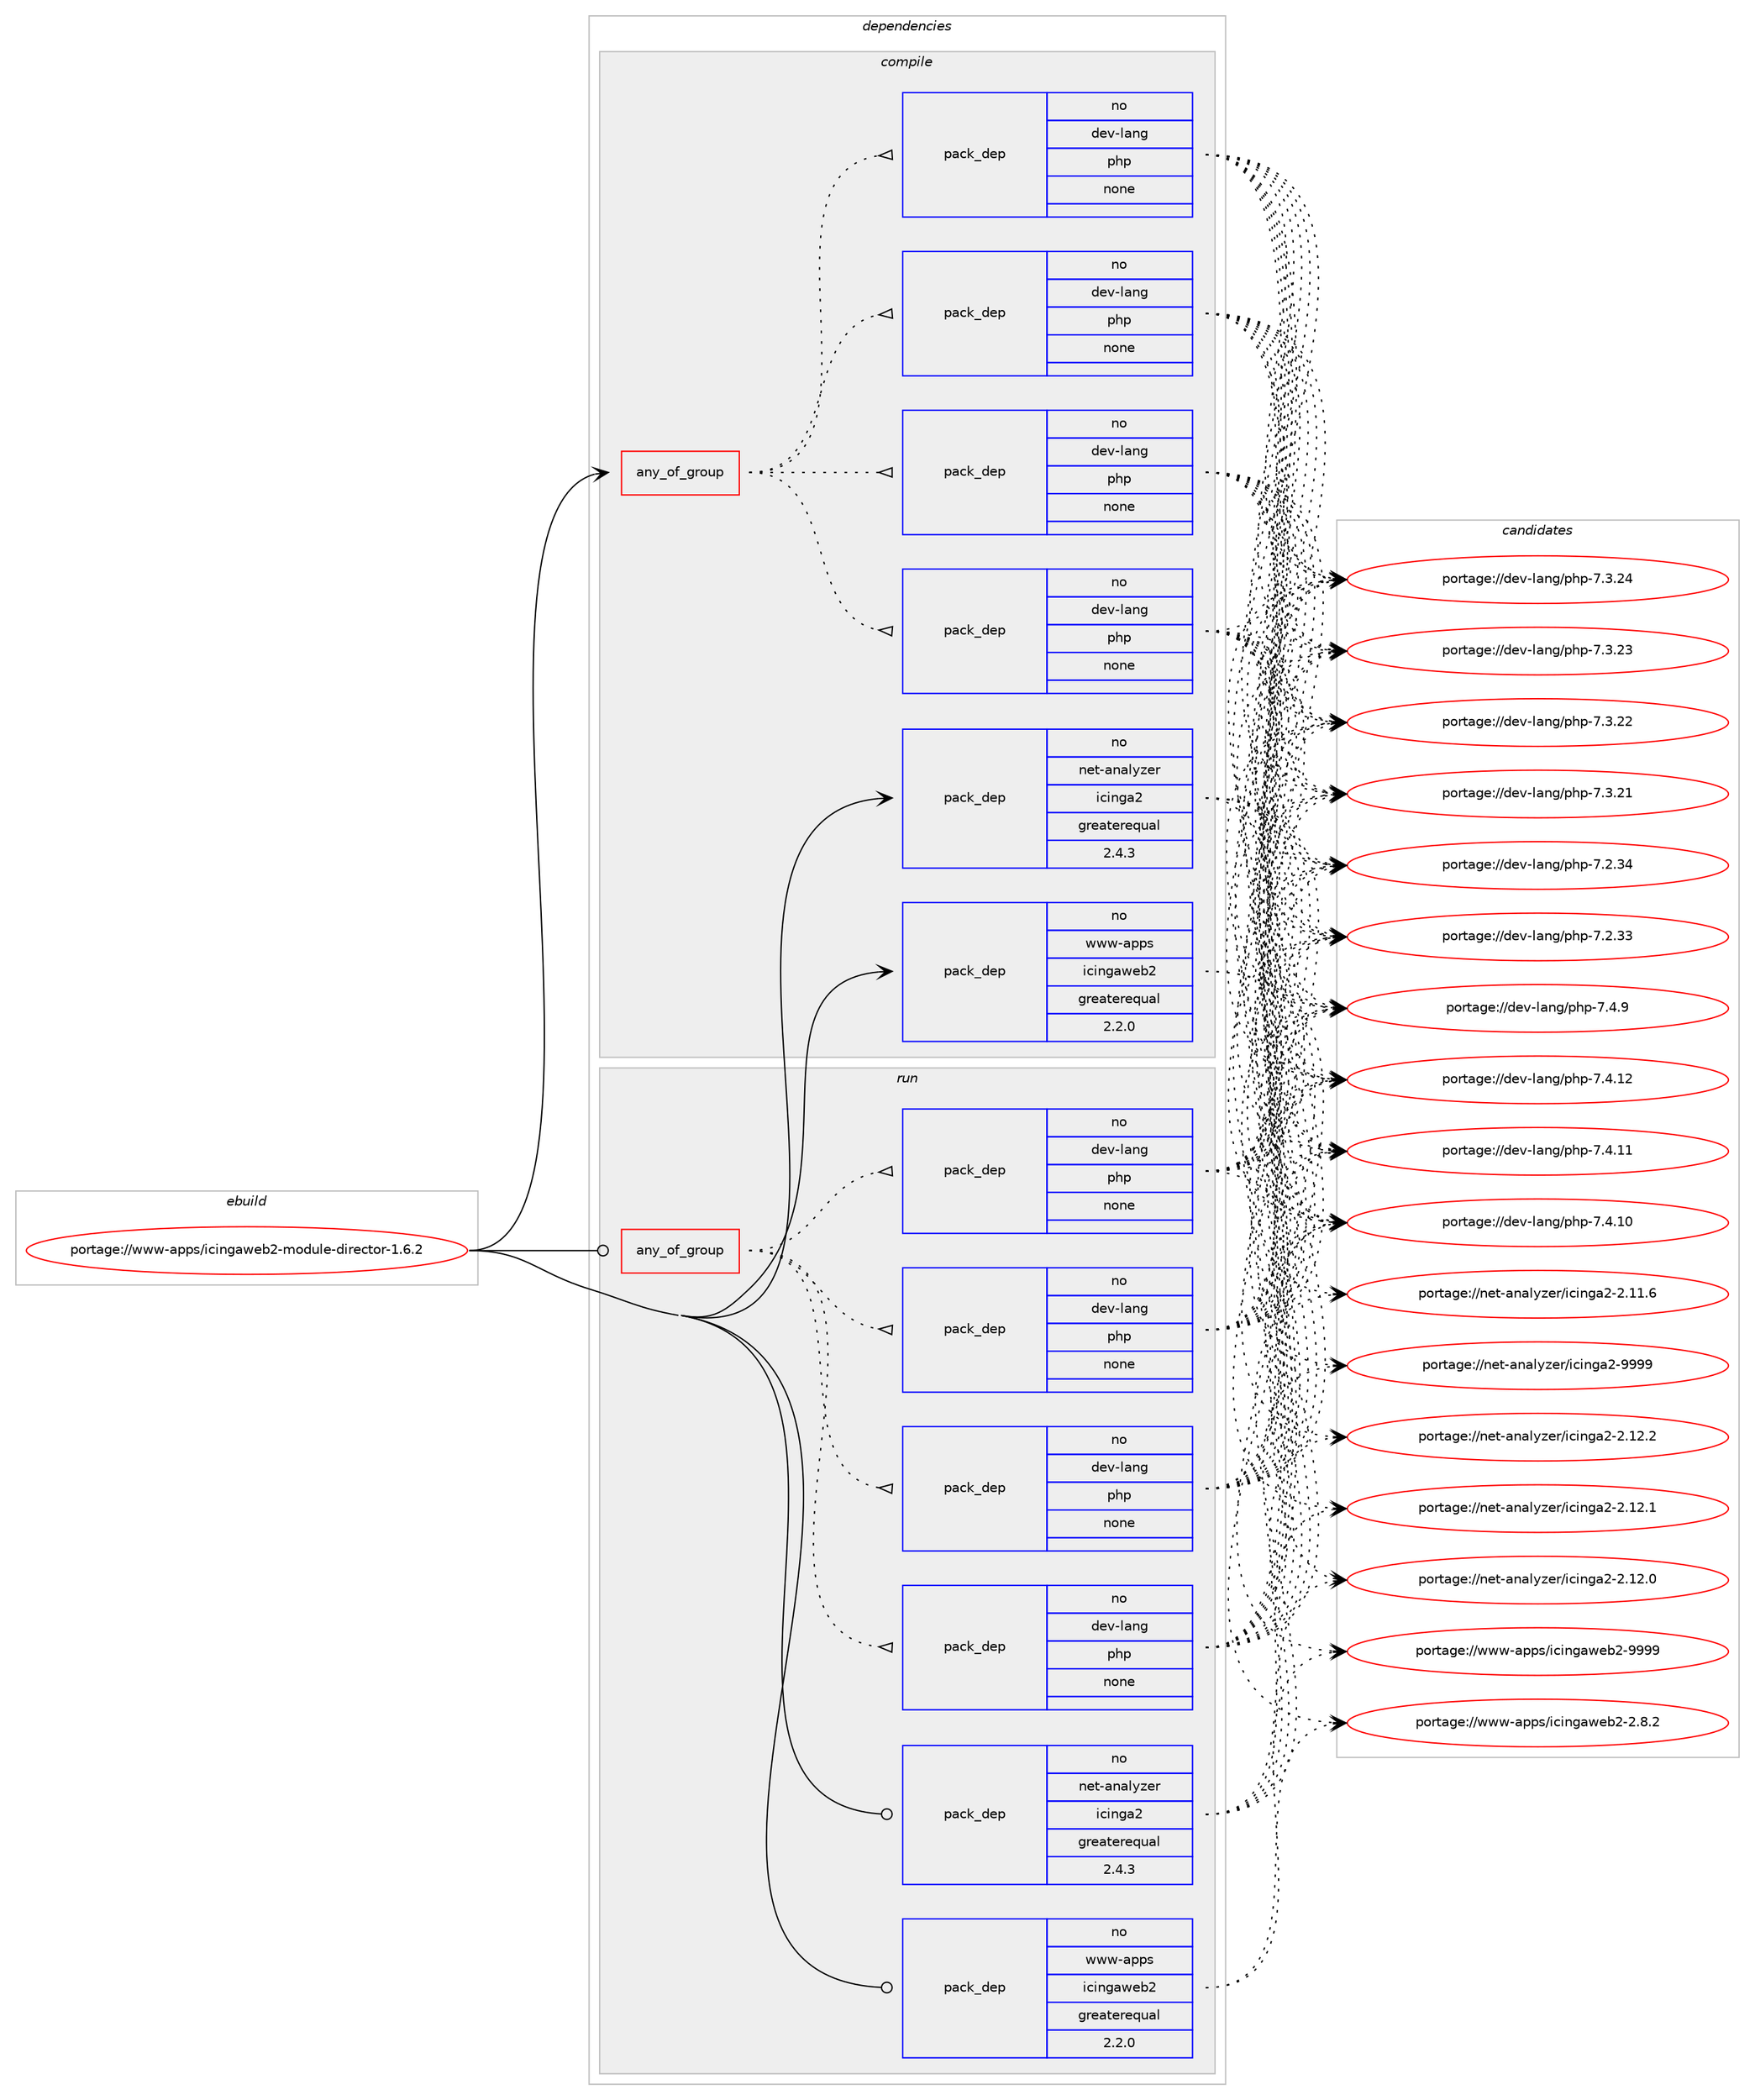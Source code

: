 digraph prolog {

# *************
# Graph options
# *************

newrank=true;
concentrate=true;
compound=true;
graph [rankdir=LR,fontname=Helvetica,fontsize=10,ranksep=1.5];#, ranksep=2.5, nodesep=0.2];
edge  [arrowhead=vee];
node  [fontname=Helvetica,fontsize=10];

# **********
# The ebuild
# **********

subgraph cluster_leftcol {
color=gray;
rank=same;
label=<<i>ebuild</i>>;
id [label="portage://www-apps/icingaweb2-module-director-1.6.2", color=red, width=4, href="../www-apps/icingaweb2-module-director-1.6.2.svg"];
}

# ****************
# The dependencies
# ****************

subgraph cluster_midcol {
color=gray;
label=<<i>dependencies</i>>;
subgraph cluster_compile {
fillcolor="#eeeeee";
style=filled;
label=<<i>compile</i>>;
subgraph any8 {
dependency1206 [label=<<TABLE BORDER="0" CELLBORDER="1" CELLSPACING="0" CELLPADDING="4"><TR><TD CELLPADDING="10">any_of_group</TD></TR></TABLE>>, shape=none, color=red];subgraph pack1114 {
dependency1207 [label=<<TABLE BORDER="0" CELLBORDER="1" CELLSPACING="0" CELLPADDING="4" WIDTH="220"><TR><TD ROWSPAN="6" CELLPADDING="30">pack_dep</TD></TR><TR><TD WIDTH="110">no</TD></TR><TR><TD>dev-lang</TD></TR><TR><TD>php</TD></TR><TR><TD>none</TD></TR><TR><TD></TD></TR></TABLE>>, shape=none, color=blue];
}
dependency1206:e -> dependency1207:w [weight=20,style="dotted",arrowhead="oinv"];
subgraph pack1115 {
dependency1208 [label=<<TABLE BORDER="0" CELLBORDER="1" CELLSPACING="0" CELLPADDING="4" WIDTH="220"><TR><TD ROWSPAN="6" CELLPADDING="30">pack_dep</TD></TR><TR><TD WIDTH="110">no</TD></TR><TR><TD>dev-lang</TD></TR><TR><TD>php</TD></TR><TR><TD>none</TD></TR><TR><TD></TD></TR></TABLE>>, shape=none, color=blue];
}
dependency1206:e -> dependency1208:w [weight=20,style="dotted",arrowhead="oinv"];
subgraph pack1116 {
dependency1209 [label=<<TABLE BORDER="0" CELLBORDER="1" CELLSPACING="0" CELLPADDING="4" WIDTH="220"><TR><TD ROWSPAN="6" CELLPADDING="30">pack_dep</TD></TR><TR><TD WIDTH="110">no</TD></TR><TR><TD>dev-lang</TD></TR><TR><TD>php</TD></TR><TR><TD>none</TD></TR><TR><TD></TD></TR></TABLE>>, shape=none, color=blue];
}
dependency1206:e -> dependency1209:w [weight=20,style="dotted",arrowhead="oinv"];
subgraph pack1117 {
dependency1210 [label=<<TABLE BORDER="0" CELLBORDER="1" CELLSPACING="0" CELLPADDING="4" WIDTH="220"><TR><TD ROWSPAN="6" CELLPADDING="30">pack_dep</TD></TR><TR><TD WIDTH="110">no</TD></TR><TR><TD>dev-lang</TD></TR><TR><TD>php</TD></TR><TR><TD>none</TD></TR><TR><TD></TD></TR></TABLE>>, shape=none, color=blue];
}
dependency1206:e -> dependency1210:w [weight=20,style="dotted",arrowhead="oinv"];
}
id:e -> dependency1206:w [weight=20,style="solid",arrowhead="vee"];
subgraph pack1118 {
dependency1211 [label=<<TABLE BORDER="0" CELLBORDER="1" CELLSPACING="0" CELLPADDING="4" WIDTH="220"><TR><TD ROWSPAN="6" CELLPADDING="30">pack_dep</TD></TR><TR><TD WIDTH="110">no</TD></TR><TR><TD>net-analyzer</TD></TR><TR><TD>icinga2</TD></TR><TR><TD>greaterequal</TD></TR><TR><TD>2.4.3</TD></TR></TABLE>>, shape=none, color=blue];
}
id:e -> dependency1211:w [weight=20,style="solid",arrowhead="vee"];
subgraph pack1119 {
dependency1212 [label=<<TABLE BORDER="0" CELLBORDER="1" CELLSPACING="0" CELLPADDING="4" WIDTH="220"><TR><TD ROWSPAN="6" CELLPADDING="30">pack_dep</TD></TR><TR><TD WIDTH="110">no</TD></TR><TR><TD>www-apps</TD></TR><TR><TD>icingaweb2</TD></TR><TR><TD>greaterequal</TD></TR><TR><TD>2.2.0</TD></TR></TABLE>>, shape=none, color=blue];
}
id:e -> dependency1212:w [weight=20,style="solid",arrowhead="vee"];
}
subgraph cluster_compileandrun {
fillcolor="#eeeeee";
style=filled;
label=<<i>compile and run</i>>;
}
subgraph cluster_run {
fillcolor="#eeeeee";
style=filled;
label=<<i>run</i>>;
subgraph any9 {
dependency1213 [label=<<TABLE BORDER="0" CELLBORDER="1" CELLSPACING="0" CELLPADDING="4"><TR><TD CELLPADDING="10">any_of_group</TD></TR></TABLE>>, shape=none, color=red];subgraph pack1120 {
dependency1214 [label=<<TABLE BORDER="0" CELLBORDER="1" CELLSPACING="0" CELLPADDING="4" WIDTH="220"><TR><TD ROWSPAN="6" CELLPADDING="30">pack_dep</TD></TR><TR><TD WIDTH="110">no</TD></TR><TR><TD>dev-lang</TD></TR><TR><TD>php</TD></TR><TR><TD>none</TD></TR><TR><TD></TD></TR></TABLE>>, shape=none, color=blue];
}
dependency1213:e -> dependency1214:w [weight=20,style="dotted",arrowhead="oinv"];
subgraph pack1121 {
dependency1215 [label=<<TABLE BORDER="0" CELLBORDER="1" CELLSPACING="0" CELLPADDING="4" WIDTH="220"><TR><TD ROWSPAN="6" CELLPADDING="30">pack_dep</TD></TR><TR><TD WIDTH="110">no</TD></TR><TR><TD>dev-lang</TD></TR><TR><TD>php</TD></TR><TR><TD>none</TD></TR><TR><TD></TD></TR></TABLE>>, shape=none, color=blue];
}
dependency1213:e -> dependency1215:w [weight=20,style="dotted",arrowhead="oinv"];
subgraph pack1122 {
dependency1216 [label=<<TABLE BORDER="0" CELLBORDER="1" CELLSPACING="0" CELLPADDING="4" WIDTH="220"><TR><TD ROWSPAN="6" CELLPADDING="30">pack_dep</TD></TR><TR><TD WIDTH="110">no</TD></TR><TR><TD>dev-lang</TD></TR><TR><TD>php</TD></TR><TR><TD>none</TD></TR><TR><TD></TD></TR></TABLE>>, shape=none, color=blue];
}
dependency1213:e -> dependency1216:w [weight=20,style="dotted",arrowhead="oinv"];
subgraph pack1123 {
dependency1217 [label=<<TABLE BORDER="0" CELLBORDER="1" CELLSPACING="0" CELLPADDING="4" WIDTH="220"><TR><TD ROWSPAN="6" CELLPADDING="30">pack_dep</TD></TR><TR><TD WIDTH="110">no</TD></TR><TR><TD>dev-lang</TD></TR><TR><TD>php</TD></TR><TR><TD>none</TD></TR><TR><TD></TD></TR></TABLE>>, shape=none, color=blue];
}
dependency1213:e -> dependency1217:w [weight=20,style="dotted",arrowhead="oinv"];
}
id:e -> dependency1213:w [weight=20,style="solid",arrowhead="odot"];
subgraph pack1124 {
dependency1218 [label=<<TABLE BORDER="0" CELLBORDER="1" CELLSPACING="0" CELLPADDING="4" WIDTH="220"><TR><TD ROWSPAN="6" CELLPADDING="30">pack_dep</TD></TR><TR><TD WIDTH="110">no</TD></TR><TR><TD>net-analyzer</TD></TR><TR><TD>icinga2</TD></TR><TR><TD>greaterequal</TD></TR><TR><TD>2.4.3</TD></TR></TABLE>>, shape=none, color=blue];
}
id:e -> dependency1218:w [weight=20,style="solid",arrowhead="odot"];
subgraph pack1125 {
dependency1219 [label=<<TABLE BORDER="0" CELLBORDER="1" CELLSPACING="0" CELLPADDING="4" WIDTH="220"><TR><TD ROWSPAN="6" CELLPADDING="30">pack_dep</TD></TR><TR><TD WIDTH="110">no</TD></TR><TR><TD>www-apps</TD></TR><TR><TD>icingaweb2</TD></TR><TR><TD>greaterequal</TD></TR><TR><TD>2.2.0</TD></TR></TABLE>>, shape=none, color=blue];
}
id:e -> dependency1219:w [weight=20,style="solid",arrowhead="odot"];
}
}

# **************
# The candidates
# **************

subgraph cluster_choices {
rank=same;
color=gray;
label=<<i>candidates</i>>;

subgraph choice1114 {
color=black;
nodesep=1;
choice100101118451089711010347112104112455546524657 [label="portage://dev-lang/php-7.4.9", color=red, width=4,href="../dev-lang/php-7.4.9.svg"];
choice10010111845108971101034711210411245554652464950 [label="portage://dev-lang/php-7.4.12", color=red, width=4,href="../dev-lang/php-7.4.12.svg"];
choice10010111845108971101034711210411245554652464949 [label="portage://dev-lang/php-7.4.11", color=red, width=4,href="../dev-lang/php-7.4.11.svg"];
choice10010111845108971101034711210411245554652464948 [label="portage://dev-lang/php-7.4.10", color=red, width=4,href="../dev-lang/php-7.4.10.svg"];
choice10010111845108971101034711210411245554651465052 [label="portage://dev-lang/php-7.3.24", color=red, width=4,href="../dev-lang/php-7.3.24.svg"];
choice10010111845108971101034711210411245554651465051 [label="portage://dev-lang/php-7.3.23", color=red, width=4,href="../dev-lang/php-7.3.23.svg"];
choice10010111845108971101034711210411245554651465050 [label="portage://dev-lang/php-7.3.22", color=red, width=4,href="../dev-lang/php-7.3.22.svg"];
choice10010111845108971101034711210411245554651465049 [label="portage://dev-lang/php-7.3.21", color=red, width=4,href="../dev-lang/php-7.3.21.svg"];
choice10010111845108971101034711210411245554650465152 [label="portage://dev-lang/php-7.2.34", color=red, width=4,href="../dev-lang/php-7.2.34.svg"];
choice10010111845108971101034711210411245554650465151 [label="portage://dev-lang/php-7.2.33", color=red, width=4,href="../dev-lang/php-7.2.33.svg"];
dependency1207:e -> choice100101118451089711010347112104112455546524657:w [style=dotted,weight="100"];
dependency1207:e -> choice10010111845108971101034711210411245554652464950:w [style=dotted,weight="100"];
dependency1207:e -> choice10010111845108971101034711210411245554652464949:w [style=dotted,weight="100"];
dependency1207:e -> choice10010111845108971101034711210411245554652464948:w [style=dotted,weight="100"];
dependency1207:e -> choice10010111845108971101034711210411245554651465052:w [style=dotted,weight="100"];
dependency1207:e -> choice10010111845108971101034711210411245554651465051:w [style=dotted,weight="100"];
dependency1207:e -> choice10010111845108971101034711210411245554651465050:w [style=dotted,weight="100"];
dependency1207:e -> choice10010111845108971101034711210411245554651465049:w [style=dotted,weight="100"];
dependency1207:e -> choice10010111845108971101034711210411245554650465152:w [style=dotted,weight="100"];
dependency1207:e -> choice10010111845108971101034711210411245554650465151:w [style=dotted,weight="100"];
}
subgraph choice1115 {
color=black;
nodesep=1;
choice100101118451089711010347112104112455546524657 [label="portage://dev-lang/php-7.4.9", color=red, width=4,href="../dev-lang/php-7.4.9.svg"];
choice10010111845108971101034711210411245554652464950 [label="portage://dev-lang/php-7.4.12", color=red, width=4,href="../dev-lang/php-7.4.12.svg"];
choice10010111845108971101034711210411245554652464949 [label="portage://dev-lang/php-7.4.11", color=red, width=4,href="../dev-lang/php-7.4.11.svg"];
choice10010111845108971101034711210411245554652464948 [label="portage://dev-lang/php-7.4.10", color=red, width=4,href="../dev-lang/php-7.4.10.svg"];
choice10010111845108971101034711210411245554651465052 [label="portage://dev-lang/php-7.3.24", color=red, width=4,href="../dev-lang/php-7.3.24.svg"];
choice10010111845108971101034711210411245554651465051 [label="portage://dev-lang/php-7.3.23", color=red, width=4,href="../dev-lang/php-7.3.23.svg"];
choice10010111845108971101034711210411245554651465050 [label="portage://dev-lang/php-7.3.22", color=red, width=4,href="../dev-lang/php-7.3.22.svg"];
choice10010111845108971101034711210411245554651465049 [label="portage://dev-lang/php-7.3.21", color=red, width=4,href="../dev-lang/php-7.3.21.svg"];
choice10010111845108971101034711210411245554650465152 [label="portage://dev-lang/php-7.2.34", color=red, width=4,href="../dev-lang/php-7.2.34.svg"];
choice10010111845108971101034711210411245554650465151 [label="portage://dev-lang/php-7.2.33", color=red, width=4,href="../dev-lang/php-7.2.33.svg"];
dependency1208:e -> choice100101118451089711010347112104112455546524657:w [style=dotted,weight="100"];
dependency1208:e -> choice10010111845108971101034711210411245554652464950:w [style=dotted,weight="100"];
dependency1208:e -> choice10010111845108971101034711210411245554652464949:w [style=dotted,weight="100"];
dependency1208:e -> choice10010111845108971101034711210411245554652464948:w [style=dotted,weight="100"];
dependency1208:e -> choice10010111845108971101034711210411245554651465052:w [style=dotted,weight="100"];
dependency1208:e -> choice10010111845108971101034711210411245554651465051:w [style=dotted,weight="100"];
dependency1208:e -> choice10010111845108971101034711210411245554651465050:w [style=dotted,weight="100"];
dependency1208:e -> choice10010111845108971101034711210411245554651465049:w [style=dotted,weight="100"];
dependency1208:e -> choice10010111845108971101034711210411245554650465152:w [style=dotted,weight="100"];
dependency1208:e -> choice10010111845108971101034711210411245554650465151:w [style=dotted,weight="100"];
}
subgraph choice1116 {
color=black;
nodesep=1;
choice100101118451089711010347112104112455546524657 [label="portage://dev-lang/php-7.4.9", color=red, width=4,href="../dev-lang/php-7.4.9.svg"];
choice10010111845108971101034711210411245554652464950 [label="portage://dev-lang/php-7.4.12", color=red, width=4,href="../dev-lang/php-7.4.12.svg"];
choice10010111845108971101034711210411245554652464949 [label="portage://dev-lang/php-7.4.11", color=red, width=4,href="../dev-lang/php-7.4.11.svg"];
choice10010111845108971101034711210411245554652464948 [label="portage://dev-lang/php-7.4.10", color=red, width=4,href="../dev-lang/php-7.4.10.svg"];
choice10010111845108971101034711210411245554651465052 [label="portage://dev-lang/php-7.3.24", color=red, width=4,href="../dev-lang/php-7.3.24.svg"];
choice10010111845108971101034711210411245554651465051 [label="portage://dev-lang/php-7.3.23", color=red, width=4,href="../dev-lang/php-7.3.23.svg"];
choice10010111845108971101034711210411245554651465050 [label="portage://dev-lang/php-7.3.22", color=red, width=4,href="../dev-lang/php-7.3.22.svg"];
choice10010111845108971101034711210411245554651465049 [label="portage://dev-lang/php-7.3.21", color=red, width=4,href="../dev-lang/php-7.3.21.svg"];
choice10010111845108971101034711210411245554650465152 [label="portage://dev-lang/php-7.2.34", color=red, width=4,href="../dev-lang/php-7.2.34.svg"];
choice10010111845108971101034711210411245554650465151 [label="portage://dev-lang/php-7.2.33", color=red, width=4,href="../dev-lang/php-7.2.33.svg"];
dependency1209:e -> choice100101118451089711010347112104112455546524657:w [style=dotted,weight="100"];
dependency1209:e -> choice10010111845108971101034711210411245554652464950:w [style=dotted,weight="100"];
dependency1209:e -> choice10010111845108971101034711210411245554652464949:w [style=dotted,weight="100"];
dependency1209:e -> choice10010111845108971101034711210411245554652464948:w [style=dotted,weight="100"];
dependency1209:e -> choice10010111845108971101034711210411245554651465052:w [style=dotted,weight="100"];
dependency1209:e -> choice10010111845108971101034711210411245554651465051:w [style=dotted,weight="100"];
dependency1209:e -> choice10010111845108971101034711210411245554651465050:w [style=dotted,weight="100"];
dependency1209:e -> choice10010111845108971101034711210411245554651465049:w [style=dotted,weight="100"];
dependency1209:e -> choice10010111845108971101034711210411245554650465152:w [style=dotted,weight="100"];
dependency1209:e -> choice10010111845108971101034711210411245554650465151:w [style=dotted,weight="100"];
}
subgraph choice1117 {
color=black;
nodesep=1;
choice100101118451089711010347112104112455546524657 [label="portage://dev-lang/php-7.4.9", color=red, width=4,href="../dev-lang/php-7.4.9.svg"];
choice10010111845108971101034711210411245554652464950 [label="portage://dev-lang/php-7.4.12", color=red, width=4,href="../dev-lang/php-7.4.12.svg"];
choice10010111845108971101034711210411245554652464949 [label="portage://dev-lang/php-7.4.11", color=red, width=4,href="../dev-lang/php-7.4.11.svg"];
choice10010111845108971101034711210411245554652464948 [label="portage://dev-lang/php-7.4.10", color=red, width=4,href="../dev-lang/php-7.4.10.svg"];
choice10010111845108971101034711210411245554651465052 [label="portage://dev-lang/php-7.3.24", color=red, width=4,href="../dev-lang/php-7.3.24.svg"];
choice10010111845108971101034711210411245554651465051 [label="portage://dev-lang/php-7.3.23", color=red, width=4,href="../dev-lang/php-7.3.23.svg"];
choice10010111845108971101034711210411245554651465050 [label="portage://dev-lang/php-7.3.22", color=red, width=4,href="../dev-lang/php-7.3.22.svg"];
choice10010111845108971101034711210411245554651465049 [label="portage://dev-lang/php-7.3.21", color=red, width=4,href="../dev-lang/php-7.3.21.svg"];
choice10010111845108971101034711210411245554650465152 [label="portage://dev-lang/php-7.2.34", color=red, width=4,href="../dev-lang/php-7.2.34.svg"];
choice10010111845108971101034711210411245554650465151 [label="portage://dev-lang/php-7.2.33", color=red, width=4,href="../dev-lang/php-7.2.33.svg"];
dependency1210:e -> choice100101118451089711010347112104112455546524657:w [style=dotted,weight="100"];
dependency1210:e -> choice10010111845108971101034711210411245554652464950:w [style=dotted,weight="100"];
dependency1210:e -> choice10010111845108971101034711210411245554652464949:w [style=dotted,weight="100"];
dependency1210:e -> choice10010111845108971101034711210411245554652464948:w [style=dotted,weight="100"];
dependency1210:e -> choice10010111845108971101034711210411245554651465052:w [style=dotted,weight="100"];
dependency1210:e -> choice10010111845108971101034711210411245554651465051:w [style=dotted,weight="100"];
dependency1210:e -> choice10010111845108971101034711210411245554651465050:w [style=dotted,weight="100"];
dependency1210:e -> choice10010111845108971101034711210411245554651465049:w [style=dotted,weight="100"];
dependency1210:e -> choice10010111845108971101034711210411245554650465152:w [style=dotted,weight="100"];
dependency1210:e -> choice10010111845108971101034711210411245554650465151:w [style=dotted,weight="100"];
}
subgraph choice1118 {
color=black;
nodesep=1;
choice110101116459711097108121122101114471059910511010397504557575757 [label="portage://net-analyzer/icinga2-9999", color=red, width=4,href="../net-analyzer/icinga2-9999.svg"];
choice1101011164597110971081211221011144710599105110103975045504649504650 [label="portage://net-analyzer/icinga2-2.12.2", color=red, width=4,href="../net-analyzer/icinga2-2.12.2.svg"];
choice1101011164597110971081211221011144710599105110103975045504649504649 [label="portage://net-analyzer/icinga2-2.12.1", color=red, width=4,href="../net-analyzer/icinga2-2.12.1.svg"];
choice1101011164597110971081211221011144710599105110103975045504649504648 [label="portage://net-analyzer/icinga2-2.12.0", color=red, width=4,href="../net-analyzer/icinga2-2.12.0.svg"];
choice1101011164597110971081211221011144710599105110103975045504649494654 [label="portage://net-analyzer/icinga2-2.11.6", color=red, width=4,href="../net-analyzer/icinga2-2.11.6.svg"];
dependency1211:e -> choice110101116459711097108121122101114471059910511010397504557575757:w [style=dotted,weight="100"];
dependency1211:e -> choice1101011164597110971081211221011144710599105110103975045504649504650:w [style=dotted,weight="100"];
dependency1211:e -> choice1101011164597110971081211221011144710599105110103975045504649504649:w [style=dotted,weight="100"];
dependency1211:e -> choice1101011164597110971081211221011144710599105110103975045504649504648:w [style=dotted,weight="100"];
dependency1211:e -> choice1101011164597110971081211221011144710599105110103975045504649494654:w [style=dotted,weight="100"];
}
subgraph choice1119 {
color=black;
nodesep=1;
choice119119119459711211211547105991051101039711910198504557575757 [label="portage://www-apps/icingaweb2-9999", color=red, width=4,href="../www-apps/icingaweb2-9999.svg"];
choice11911911945971121121154710599105110103971191019850455046564650 [label="portage://www-apps/icingaweb2-2.8.2", color=red, width=4,href="../www-apps/icingaweb2-2.8.2.svg"];
dependency1212:e -> choice119119119459711211211547105991051101039711910198504557575757:w [style=dotted,weight="100"];
dependency1212:e -> choice11911911945971121121154710599105110103971191019850455046564650:w [style=dotted,weight="100"];
}
subgraph choice1120 {
color=black;
nodesep=1;
choice100101118451089711010347112104112455546524657 [label="portage://dev-lang/php-7.4.9", color=red, width=4,href="../dev-lang/php-7.4.9.svg"];
choice10010111845108971101034711210411245554652464950 [label="portage://dev-lang/php-7.4.12", color=red, width=4,href="../dev-lang/php-7.4.12.svg"];
choice10010111845108971101034711210411245554652464949 [label="portage://dev-lang/php-7.4.11", color=red, width=4,href="../dev-lang/php-7.4.11.svg"];
choice10010111845108971101034711210411245554652464948 [label="portage://dev-lang/php-7.4.10", color=red, width=4,href="../dev-lang/php-7.4.10.svg"];
choice10010111845108971101034711210411245554651465052 [label="portage://dev-lang/php-7.3.24", color=red, width=4,href="../dev-lang/php-7.3.24.svg"];
choice10010111845108971101034711210411245554651465051 [label="portage://dev-lang/php-7.3.23", color=red, width=4,href="../dev-lang/php-7.3.23.svg"];
choice10010111845108971101034711210411245554651465050 [label="portage://dev-lang/php-7.3.22", color=red, width=4,href="../dev-lang/php-7.3.22.svg"];
choice10010111845108971101034711210411245554651465049 [label="portage://dev-lang/php-7.3.21", color=red, width=4,href="../dev-lang/php-7.3.21.svg"];
choice10010111845108971101034711210411245554650465152 [label="portage://dev-lang/php-7.2.34", color=red, width=4,href="../dev-lang/php-7.2.34.svg"];
choice10010111845108971101034711210411245554650465151 [label="portage://dev-lang/php-7.2.33", color=red, width=4,href="../dev-lang/php-7.2.33.svg"];
dependency1214:e -> choice100101118451089711010347112104112455546524657:w [style=dotted,weight="100"];
dependency1214:e -> choice10010111845108971101034711210411245554652464950:w [style=dotted,weight="100"];
dependency1214:e -> choice10010111845108971101034711210411245554652464949:w [style=dotted,weight="100"];
dependency1214:e -> choice10010111845108971101034711210411245554652464948:w [style=dotted,weight="100"];
dependency1214:e -> choice10010111845108971101034711210411245554651465052:w [style=dotted,weight="100"];
dependency1214:e -> choice10010111845108971101034711210411245554651465051:w [style=dotted,weight="100"];
dependency1214:e -> choice10010111845108971101034711210411245554651465050:w [style=dotted,weight="100"];
dependency1214:e -> choice10010111845108971101034711210411245554651465049:w [style=dotted,weight="100"];
dependency1214:e -> choice10010111845108971101034711210411245554650465152:w [style=dotted,weight="100"];
dependency1214:e -> choice10010111845108971101034711210411245554650465151:w [style=dotted,weight="100"];
}
subgraph choice1121 {
color=black;
nodesep=1;
choice100101118451089711010347112104112455546524657 [label="portage://dev-lang/php-7.4.9", color=red, width=4,href="../dev-lang/php-7.4.9.svg"];
choice10010111845108971101034711210411245554652464950 [label="portage://dev-lang/php-7.4.12", color=red, width=4,href="../dev-lang/php-7.4.12.svg"];
choice10010111845108971101034711210411245554652464949 [label="portage://dev-lang/php-7.4.11", color=red, width=4,href="../dev-lang/php-7.4.11.svg"];
choice10010111845108971101034711210411245554652464948 [label="portage://dev-lang/php-7.4.10", color=red, width=4,href="../dev-lang/php-7.4.10.svg"];
choice10010111845108971101034711210411245554651465052 [label="portage://dev-lang/php-7.3.24", color=red, width=4,href="../dev-lang/php-7.3.24.svg"];
choice10010111845108971101034711210411245554651465051 [label="portage://dev-lang/php-7.3.23", color=red, width=4,href="../dev-lang/php-7.3.23.svg"];
choice10010111845108971101034711210411245554651465050 [label="portage://dev-lang/php-7.3.22", color=red, width=4,href="../dev-lang/php-7.3.22.svg"];
choice10010111845108971101034711210411245554651465049 [label="portage://dev-lang/php-7.3.21", color=red, width=4,href="../dev-lang/php-7.3.21.svg"];
choice10010111845108971101034711210411245554650465152 [label="portage://dev-lang/php-7.2.34", color=red, width=4,href="../dev-lang/php-7.2.34.svg"];
choice10010111845108971101034711210411245554650465151 [label="portage://dev-lang/php-7.2.33", color=red, width=4,href="../dev-lang/php-7.2.33.svg"];
dependency1215:e -> choice100101118451089711010347112104112455546524657:w [style=dotted,weight="100"];
dependency1215:e -> choice10010111845108971101034711210411245554652464950:w [style=dotted,weight="100"];
dependency1215:e -> choice10010111845108971101034711210411245554652464949:w [style=dotted,weight="100"];
dependency1215:e -> choice10010111845108971101034711210411245554652464948:w [style=dotted,weight="100"];
dependency1215:e -> choice10010111845108971101034711210411245554651465052:w [style=dotted,weight="100"];
dependency1215:e -> choice10010111845108971101034711210411245554651465051:w [style=dotted,weight="100"];
dependency1215:e -> choice10010111845108971101034711210411245554651465050:w [style=dotted,weight="100"];
dependency1215:e -> choice10010111845108971101034711210411245554651465049:w [style=dotted,weight="100"];
dependency1215:e -> choice10010111845108971101034711210411245554650465152:w [style=dotted,weight="100"];
dependency1215:e -> choice10010111845108971101034711210411245554650465151:w [style=dotted,weight="100"];
}
subgraph choice1122 {
color=black;
nodesep=1;
choice100101118451089711010347112104112455546524657 [label="portage://dev-lang/php-7.4.9", color=red, width=4,href="../dev-lang/php-7.4.9.svg"];
choice10010111845108971101034711210411245554652464950 [label="portage://dev-lang/php-7.4.12", color=red, width=4,href="../dev-lang/php-7.4.12.svg"];
choice10010111845108971101034711210411245554652464949 [label="portage://dev-lang/php-7.4.11", color=red, width=4,href="../dev-lang/php-7.4.11.svg"];
choice10010111845108971101034711210411245554652464948 [label="portage://dev-lang/php-7.4.10", color=red, width=4,href="../dev-lang/php-7.4.10.svg"];
choice10010111845108971101034711210411245554651465052 [label="portage://dev-lang/php-7.3.24", color=red, width=4,href="../dev-lang/php-7.3.24.svg"];
choice10010111845108971101034711210411245554651465051 [label="portage://dev-lang/php-7.3.23", color=red, width=4,href="../dev-lang/php-7.3.23.svg"];
choice10010111845108971101034711210411245554651465050 [label="portage://dev-lang/php-7.3.22", color=red, width=4,href="../dev-lang/php-7.3.22.svg"];
choice10010111845108971101034711210411245554651465049 [label="portage://dev-lang/php-7.3.21", color=red, width=4,href="../dev-lang/php-7.3.21.svg"];
choice10010111845108971101034711210411245554650465152 [label="portage://dev-lang/php-7.2.34", color=red, width=4,href="../dev-lang/php-7.2.34.svg"];
choice10010111845108971101034711210411245554650465151 [label="portage://dev-lang/php-7.2.33", color=red, width=4,href="../dev-lang/php-7.2.33.svg"];
dependency1216:e -> choice100101118451089711010347112104112455546524657:w [style=dotted,weight="100"];
dependency1216:e -> choice10010111845108971101034711210411245554652464950:w [style=dotted,weight="100"];
dependency1216:e -> choice10010111845108971101034711210411245554652464949:w [style=dotted,weight="100"];
dependency1216:e -> choice10010111845108971101034711210411245554652464948:w [style=dotted,weight="100"];
dependency1216:e -> choice10010111845108971101034711210411245554651465052:w [style=dotted,weight="100"];
dependency1216:e -> choice10010111845108971101034711210411245554651465051:w [style=dotted,weight="100"];
dependency1216:e -> choice10010111845108971101034711210411245554651465050:w [style=dotted,weight="100"];
dependency1216:e -> choice10010111845108971101034711210411245554651465049:w [style=dotted,weight="100"];
dependency1216:e -> choice10010111845108971101034711210411245554650465152:w [style=dotted,weight="100"];
dependency1216:e -> choice10010111845108971101034711210411245554650465151:w [style=dotted,weight="100"];
}
subgraph choice1123 {
color=black;
nodesep=1;
choice100101118451089711010347112104112455546524657 [label="portage://dev-lang/php-7.4.9", color=red, width=4,href="../dev-lang/php-7.4.9.svg"];
choice10010111845108971101034711210411245554652464950 [label="portage://dev-lang/php-7.4.12", color=red, width=4,href="../dev-lang/php-7.4.12.svg"];
choice10010111845108971101034711210411245554652464949 [label="portage://dev-lang/php-7.4.11", color=red, width=4,href="../dev-lang/php-7.4.11.svg"];
choice10010111845108971101034711210411245554652464948 [label="portage://dev-lang/php-7.4.10", color=red, width=4,href="../dev-lang/php-7.4.10.svg"];
choice10010111845108971101034711210411245554651465052 [label="portage://dev-lang/php-7.3.24", color=red, width=4,href="../dev-lang/php-7.3.24.svg"];
choice10010111845108971101034711210411245554651465051 [label="portage://dev-lang/php-7.3.23", color=red, width=4,href="../dev-lang/php-7.3.23.svg"];
choice10010111845108971101034711210411245554651465050 [label="portage://dev-lang/php-7.3.22", color=red, width=4,href="../dev-lang/php-7.3.22.svg"];
choice10010111845108971101034711210411245554651465049 [label="portage://dev-lang/php-7.3.21", color=red, width=4,href="../dev-lang/php-7.3.21.svg"];
choice10010111845108971101034711210411245554650465152 [label="portage://dev-lang/php-7.2.34", color=red, width=4,href="../dev-lang/php-7.2.34.svg"];
choice10010111845108971101034711210411245554650465151 [label="portage://dev-lang/php-7.2.33", color=red, width=4,href="../dev-lang/php-7.2.33.svg"];
dependency1217:e -> choice100101118451089711010347112104112455546524657:w [style=dotted,weight="100"];
dependency1217:e -> choice10010111845108971101034711210411245554652464950:w [style=dotted,weight="100"];
dependency1217:e -> choice10010111845108971101034711210411245554652464949:w [style=dotted,weight="100"];
dependency1217:e -> choice10010111845108971101034711210411245554652464948:w [style=dotted,weight="100"];
dependency1217:e -> choice10010111845108971101034711210411245554651465052:w [style=dotted,weight="100"];
dependency1217:e -> choice10010111845108971101034711210411245554651465051:w [style=dotted,weight="100"];
dependency1217:e -> choice10010111845108971101034711210411245554651465050:w [style=dotted,weight="100"];
dependency1217:e -> choice10010111845108971101034711210411245554651465049:w [style=dotted,weight="100"];
dependency1217:e -> choice10010111845108971101034711210411245554650465152:w [style=dotted,weight="100"];
dependency1217:e -> choice10010111845108971101034711210411245554650465151:w [style=dotted,weight="100"];
}
subgraph choice1124 {
color=black;
nodesep=1;
choice110101116459711097108121122101114471059910511010397504557575757 [label="portage://net-analyzer/icinga2-9999", color=red, width=4,href="../net-analyzer/icinga2-9999.svg"];
choice1101011164597110971081211221011144710599105110103975045504649504650 [label="portage://net-analyzer/icinga2-2.12.2", color=red, width=4,href="../net-analyzer/icinga2-2.12.2.svg"];
choice1101011164597110971081211221011144710599105110103975045504649504649 [label="portage://net-analyzer/icinga2-2.12.1", color=red, width=4,href="../net-analyzer/icinga2-2.12.1.svg"];
choice1101011164597110971081211221011144710599105110103975045504649504648 [label="portage://net-analyzer/icinga2-2.12.0", color=red, width=4,href="../net-analyzer/icinga2-2.12.0.svg"];
choice1101011164597110971081211221011144710599105110103975045504649494654 [label="portage://net-analyzer/icinga2-2.11.6", color=red, width=4,href="../net-analyzer/icinga2-2.11.6.svg"];
dependency1218:e -> choice110101116459711097108121122101114471059910511010397504557575757:w [style=dotted,weight="100"];
dependency1218:e -> choice1101011164597110971081211221011144710599105110103975045504649504650:w [style=dotted,weight="100"];
dependency1218:e -> choice1101011164597110971081211221011144710599105110103975045504649504649:w [style=dotted,weight="100"];
dependency1218:e -> choice1101011164597110971081211221011144710599105110103975045504649504648:w [style=dotted,weight="100"];
dependency1218:e -> choice1101011164597110971081211221011144710599105110103975045504649494654:w [style=dotted,weight="100"];
}
subgraph choice1125 {
color=black;
nodesep=1;
choice119119119459711211211547105991051101039711910198504557575757 [label="portage://www-apps/icingaweb2-9999", color=red, width=4,href="../www-apps/icingaweb2-9999.svg"];
choice11911911945971121121154710599105110103971191019850455046564650 [label="portage://www-apps/icingaweb2-2.8.2", color=red, width=4,href="../www-apps/icingaweb2-2.8.2.svg"];
dependency1219:e -> choice119119119459711211211547105991051101039711910198504557575757:w [style=dotted,weight="100"];
dependency1219:e -> choice11911911945971121121154710599105110103971191019850455046564650:w [style=dotted,weight="100"];
}
}

}
